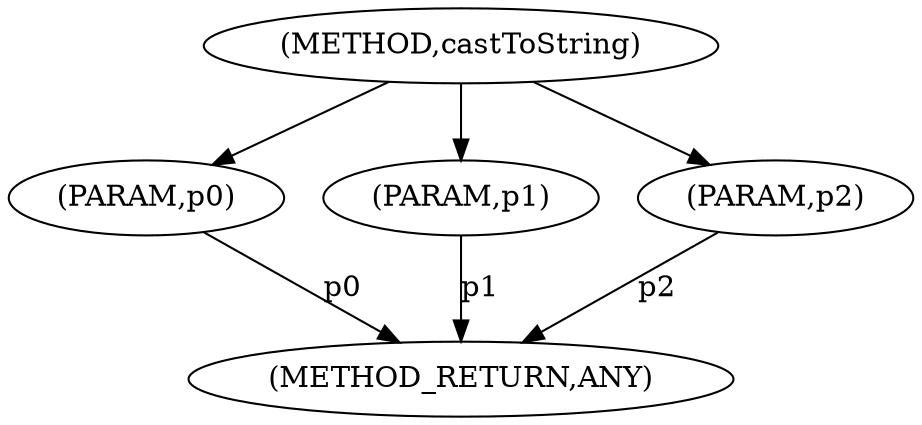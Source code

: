 digraph "castToString" {  
"1843" [label = <(METHOD,castToString)> ]
"1848" [label = <(METHOD_RETURN,ANY)> ]
"1844" [label = <(PARAM,p0)> ]
"1845" [label = <(PARAM,p1)> ]
"1846" [label = <(PARAM,p2)> ]
  "1844" -> "1848"  [ label = "p0"] 
  "1845" -> "1848"  [ label = "p1"] 
  "1846" -> "1848"  [ label = "p2"] 
  "1843" -> "1844" 
  "1843" -> "1845" 
  "1843" -> "1846" 
}
